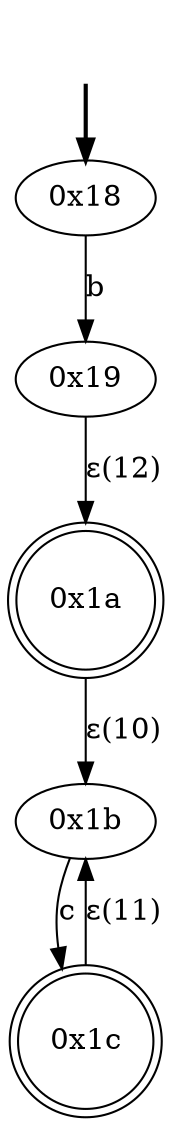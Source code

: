 digraph {
	fake [style=invisible]
	"0x18" [root=true]
	"0x19"
	"0x1a" [shape=doublecircle]
	"0x1b"
	"0x1c" [shape=doublecircle]
	fake -> "0x18" [style=bold]
	"0x18" -> "0x19" [label=b]
	"0x1a" -> "0x1b" [label="ε(10)"]
	"0x1b" -> "0x1c" [label=c]
	"0x1c" -> "0x1b" [label="ε(11)"]
	"0x19" -> "0x1a" [label="ε(12)"]
}
